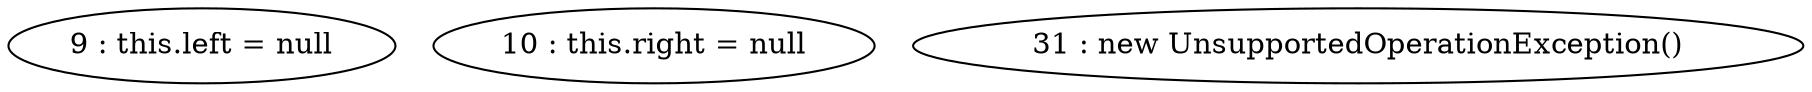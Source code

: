 digraph G {
"9 : this.left = null"
"10 : this.right = null"
"31 : new UnsupportedOperationException()"
}